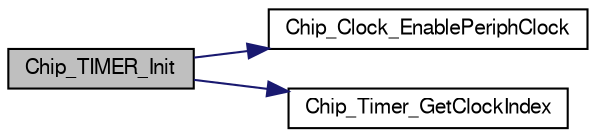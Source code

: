 digraph "Chip_TIMER_Init"
{
  edge [fontname="FreeSans",fontsize="10",labelfontname="FreeSans",labelfontsize="10"];
  node [fontname="FreeSans",fontsize="10",shape=record];
  rankdir="LR";
  Node1 [label="Chip_TIMER_Init",height=0.2,width=0.4,color="black", fillcolor="grey75", style="filled", fontcolor="black"];
  Node1 -> Node2 [color="midnightblue",fontsize="10",style="solid"];
  Node2 [label="Chip_Clock_EnablePeriphClock",height=0.2,width=0.4,color="black", fillcolor="white", style="filled",URL="$group__CLOCK__17XX__40XX.html#gac63024a1f928ba359c4f4cac7e48fe39",tooltip="Enables power and clocking for a peripheral. "];
  Node1 -> Node3 [color="midnightblue",fontsize="10",style="solid"];
  Node3 [label="Chip_Timer_GetClockIndex",height=0.2,width=0.4,color="black", fillcolor="white", style="filled",URL="$timer__17xx__40xx_8c.html#a25a7265a32091362db918d6446d3d995"];
}
